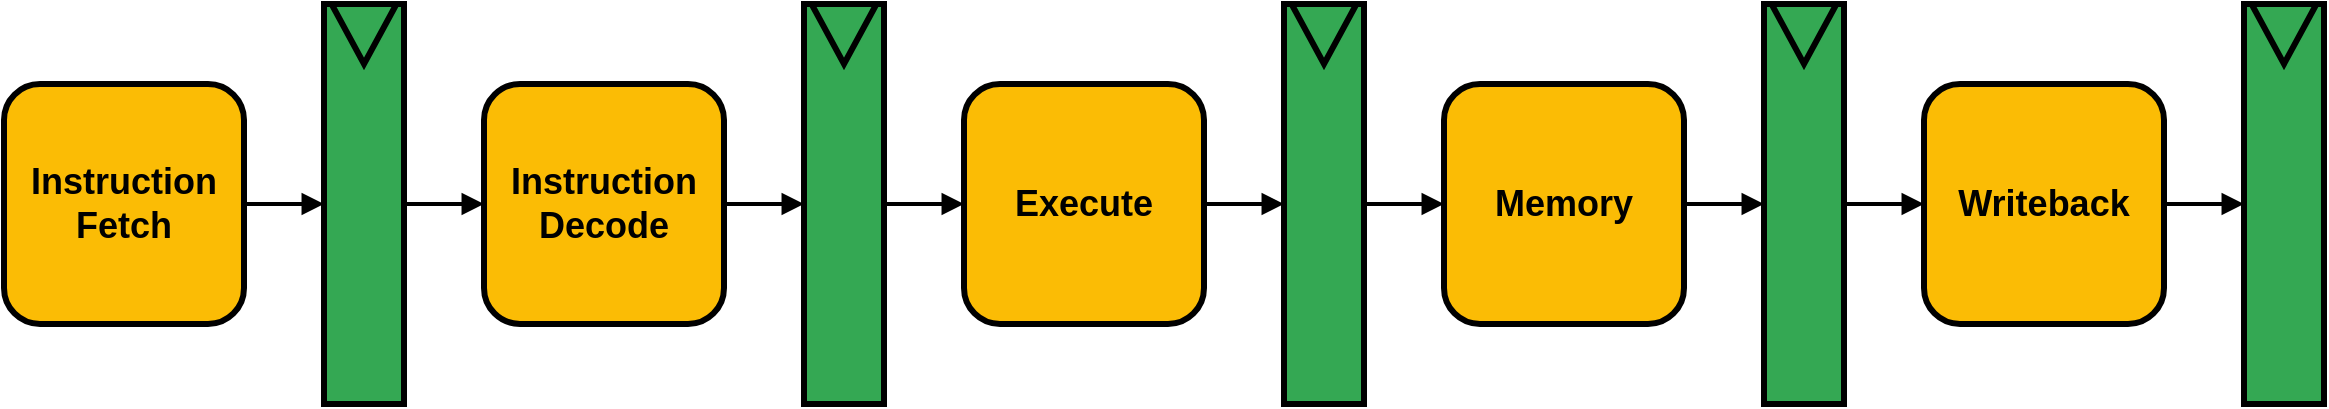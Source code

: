<mxfile version="12.7.9" type="github">
  <diagram id="WYQ0EKGaTdQDwDzypScY" name="Page-1">
    <mxGraphModel dx="1412" dy="780" grid="1" gridSize="10" guides="1" tooltips="1" connect="1" arrows="1" fold="1" page="1" pageScale="1" pageWidth="2400" pageHeight="2400" math="0" shadow="0">
      <root>
        <mxCell id="0" />
        <mxCell id="1" parent="0" />
        <mxCell id="6LRrsfSN_h_5h9MIMcUI-21" style="edgeStyle=orthogonalEdgeStyle;rounded=0;orthogonalLoop=1;jettySize=auto;html=1;exitX=1;exitY=0.5;exitDx=0;exitDy=0;entryX=0;entryY=0.5;entryDx=0;entryDy=0;strokeWidth=2;endArrow=block;endFill=1;" edge="1" parent="1" source="6LRrsfSN_h_5h9MIMcUI-1" target="6LRrsfSN_h_5h9MIMcUI-2">
          <mxGeometry relative="1" as="geometry" />
        </mxCell>
        <mxCell id="6LRrsfSN_h_5h9MIMcUI-1" value="&lt;b&gt;&lt;font style=&quot;font-size: 18px&quot;&gt;Instruction Fetch&lt;/font&gt;&lt;/b&gt;" style="whiteSpace=wrap;html=1;aspect=fixed;rounded=1;fillColor=#FBBC05;strokeWidth=3;" vertex="1" parent="1">
          <mxGeometry x="200" y="320" width="120" height="120" as="geometry" />
        </mxCell>
        <mxCell id="6LRrsfSN_h_5h9MIMcUI-4" value="" style="group" vertex="1" connectable="0" parent="1">
          <mxGeometry x="360" y="280" width="40" height="200" as="geometry" />
        </mxCell>
        <mxCell id="6LRrsfSN_h_5h9MIMcUI-2" value="" style="rounded=0;whiteSpace=wrap;html=1;strokeWidth=3;fillColor=#34A853;" vertex="1" parent="6LRrsfSN_h_5h9MIMcUI-4">
          <mxGeometry width="40" height="200" as="geometry" />
        </mxCell>
        <mxCell id="6LRrsfSN_h_5h9MIMcUI-3" value="" style="triangle;whiteSpace=wrap;html=1;rounded=0;strokeWidth=3;fillColor=#34A853;rotation=90;" vertex="1" parent="6LRrsfSN_h_5h9MIMcUI-4">
          <mxGeometry x="5" y="-1.25" width="30" height="32.5" as="geometry" />
        </mxCell>
        <mxCell id="6LRrsfSN_h_5h9MIMcUI-23" value="" style="edgeStyle=orthogonalEdgeStyle;rounded=0;orthogonalLoop=1;jettySize=auto;html=1;endArrow=block;endFill=1;strokeWidth=2;" edge="1" parent="1" source="6LRrsfSN_h_5h9MIMcUI-5" target="6LRrsfSN_h_5h9MIMcUI-7">
          <mxGeometry relative="1" as="geometry" />
        </mxCell>
        <mxCell id="6LRrsfSN_h_5h9MIMcUI-5" value="&lt;b&gt;&lt;font style=&quot;font-size: 18px&quot;&gt;Instruction&lt;br&gt;Decode&lt;br&gt;&lt;/font&gt;&lt;/b&gt;" style="whiteSpace=wrap;html=1;aspect=fixed;rounded=1;fillColor=#FBBC05;strokeWidth=3;" vertex="1" parent="1">
          <mxGeometry x="440" y="320" width="120" height="120" as="geometry" />
        </mxCell>
        <mxCell id="6LRrsfSN_h_5h9MIMcUI-6" value="" style="group" vertex="1" connectable="0" parent="1">
          <mxGeometry x="600" y="280" width="40" height="200" as="geometry" />
        </mxCell>
        <mxCell id="6LRrsfSN_h_5h9MIMcUI-7" value="" style="rounded=0;whiteSpace=wrap;html=1;strokeWidth=3;fillColor=#34A853;" vertex="1" parent="6LRrsfSN_h_5h9MIMcUI-6">
          <mxGeometry width="40" height="200" as="geometry" />
        </mxCell>
        <mxCell id="6LRrsfSN_h_5h9MIMcUI-8" value="" style="triangle;whiteSpace=wrap;html=1;rounded=0;strokeWidth=3;fillColor=#34A853;rotation=90;" vertex="1" parent="6LRrsfSN_h_5h9MIMcUI-6">
          <mxGeometry x="5" y="-1.25" width="30" height="32.5" as="geometry" />
        </mxCell>
        <mxCell id="6LRrsfSN_h_5h9MIMcUI-25" value="" style="edgeStyle=orthogonalEdgeStyle;rounded=0;orthogonalLoop=1;jettySize=auto;html=1;endArrow=block;endFill=1;strokeWidth=2;" edge="1" parent="1" source="6LRrsfSN_h_5h9MIMcUI-9" target="6LRrsfSN_h_5h9MIMcUI-11">
          <mxGeometry relative="1" as="geometry" />
        </mxCell>
        <mxCell id="6LRrsfSN_h_5h9MIMcUI-9" value="&lt;b&gt;&lt;font style=&quot;font-size: 18px&quot;&gt;Execute&lt;/font&gt;&lt;/b&gt;" style="whiteSpace=wrap;html=1;aspect=fixed;rounded=1;fillColor=#FBBC05;strokeWidth=3;" vertex="1" parent="1">
          <mxGeometry x="680" y="320" width="120" height="120" as="geometry" />
        </mxCell>
        <mxCell id="6LRrsfSN_h_5h9MIMcUI-10" value="" style="group" vertex="1" connectable="0" parent="1">
          <mxGeometry x="840" y="280" width="40" height="200" as="geometry" />
        </mxCell>
        <mxCell id="6LRrsfSN_h_5h9MIMcUI-11" value="" style="rounded=0;whiteSpace=wrap;html=1;strokeWidth=3;fillColor=#34A853;" vertex="1" parent="6LRrsfSN_h_5h9MIMcUI-10">
          <mxGeometry width="40" height="200" as="geometry" />
        </mxCell>
        <mxCell id="6LRrsfSN_h_5h9MIMcUI-12" value="" style="triangle;whiteSpace=wrap;html=1;rounded=0;strokeWidth=3;fillColor=#34A853;rotation=90;" vertex="1" parent="6LRrsfSN_h_5h9MIMcUI-10">
          <mxGeometry x="5" y="-1.25" width="30" height="32.5" as="geometry" />
        </mxCell>
        <mxCell id="6LRrsfSN_h_5h9MIMcUI-27" value="" style="edgeStyle=orthogonalEdgeStyle;rounded=0;orthogonalLoop=1;jettySize=auto;html=1;endArrow=block;endFill=1;strokeWidth=2;" edge="1" parent="1" source="6LRrsfSN_h_5h9MIMcUI-13" target="6LRrsfSN_h_5h9MIMcUI-15">
          <mxGeometry relative="1" as="geometry" />
        </mxCell>
        <mxCell id="6LRrsfSN_h_5h9MIMcUI-13" value="&lt;b&gt;&lt;font style=&quot;font-size: 18px&quot;&gt;Memory&lt;/font&gt;&lt;/b&gt;" style="whiteSpace=wrap;html=1;aspect=fixed;rounded=1;fillColor=#FBBC05;strokeWidth=3;" vertex="1" parent="1">
          <mxGeometry x="920" y="320" width="120" height="120" as="geometry" />
        </mxCell>
        <mxCell id="6LRrsfSN_h_5h9MIMcUI-14" value="" style="group" vertex="1" connectable="0" parent="1">
          <mxGeometry x="1080" y="280" width="40" height="200" as="geometry" />
        </mxCell>
        <mxCell id="6LRrsfSN_h_5h9MIMcUI-15" value="" style="rounded=0;whiteSpace=wrap;html=1;strokeWidth=3;fillColor=#34A853;" vertex="1" parent="6LRrsfSN_h_5h9MIMcUI-14">
          <mxGeometry width="40" height="200" as="geometry" />
        </mxCell>
        <mxCell id="6LRrsfSN_h_5h9MIMcUI-16" value="" style="triangle;whiteSpace=wrap;html=1;rounded=0;strokeWidth=3;fillColor=#34A853;rotation=90;" vertex="1" parent="6LRrsfSN_h_5h9MIMcUI-14">
          <mxGeometry x="5" y="-1.25" width="30" height="32.5" as="geometry" />
        </mxCell>
        <mxCell id="6LRrsfSN_h_5h9MIMcUI-29" value="" style="edgeStyle=orthogonalEdgeStyle;rounded=0;orthogonalLoop=1;jettySize=auto;html=1;endArrow=block;endFill=1;strokeWidth=2;" edge="1" parent="1" source="6LRrsfSN_h_5h9MIMcUI-17" target="6LRrsfSN_h_5h9MIMcUI-19">
          <mxGeometry relative="1" as="geometry" />
        </mxCell>
        <mxCell id="6LRrsfSN_h_5h9MIMcUI-17" value="&lt;b&gt;&lt;font style=&quot;font-size: 18px&quot;&gt;Writeback&lt;/font&gt;&lt;/b&gt;" style="whiteSpace=wrap;html=1;aspect=fixed;rounded=1;fillColor=#FBBC05;strokeWidth=3;" vertex="1" parent="1">
          <mxGeometry x="1160" y="320" width="120" height="120" as="geometry" />
        </mxCell>
        <mxCell id="6LRrsfSN_h_5h9MIMcUI-18" value="" style="group" vertex="1" connectable="0" parent="1">
          <mxGeometry x="1320" y="280" width="40" height="200" as="geometry" />
        </mxCell>
        <mxCell id="6LRrsfSN_h_5h9MIMcUI-19" value="" style="rounded=0;whiteSpace=wrap;html=1;strokeWidth=3;fillColor=#34A853;" vertex="1" parent="6LRrsfSN_h_5h9MIMcUI-18">
          <mxGeometry width="40" height="200" as="geometry" />
        </mxCell>
        <mxCell id="6LRrsfSN_h_5h9MIMcUI-20" value="" style="triangle;whiteSpace=wrap;html=1;rounded=0;strokeWidth=3;fillColor=#34A853;rotation=90;" vertex="1" parent="6LRrsfSN_h_5h9MIMcUI-18">
          <mxGeometry x="5" y="-1.25" width="30" height="32.5" as="geometry" />
        </mxCell>
        <mxCell id="6LRrsfSN_h_5h9MIMcUI-22" style="edgeStyle=orthogonalEdgeStyle;rounded=0;orthogonalLoop=1;jettySize=auto;html=1;exitX=1;exitY=0.5;exitDx=0;exitDy=0;entryX=0;entryY=0.5;entryDx=0;entryDy=0;endArrow=block;endFill=1;strokeWidth=2;" edge="1" parent="1" source="6LRrsfSN_h_5h9MIMcUI-2" target="6LRrsfSN_h_5h9MIMcUI-5">
          <mxGeometry relative="1" as="geometry" />
        </mxCell>
        <mxCell id="6LRrsfSN_h_5h9MIMcUI-24" value="" style="edgeStyle=orthogonalEdgeStyle;rounded=0;orthogonalLoop=1;jettySize=auto;html=1;endArrow=block;endFill=1;strokeWidth=2;" edge="1" parent="1" source="6LRrsfSN_h_5h9MIMcUI-7" target="6LRrsfSN_h_5h9MIMcUI-9">
          <mxGeometry relative="1" as="geometry" />
        </mxCell>
        <mxCell id="6LRrsfSN_h_5h9MIMcUI-26" value="" style="edgeStyle=orthogonalEdgeStyle;rounded=0;orthogonalLoop=1;jettySize=auto;html=1;endArrow=block;endFill=1;strokeWidth=2;" edge="1" parent="1" source="6LRrsfSN_h_5h9MIMcUI-11" target="6LRrsfSN_h_5h9MIMcUI-13">
          <mxGeometry relative="1" as="geometry" />
        </mxCell>
        <mxCell id="6LRrsfSN_h_5h9MIMcUI-28" value="" style="edgeStyle=orthogonalEdgeStyle;rounded=0;orthogonalLoop=1;jettySize=auto;html=1;endArrow=block;endFill=1;strokeWidth=2;" edge="1" parent="1" source="6LRrsfSN_h_5h9MIMcUI-15" target="6LRrsfSN_h_5h9MIMcUI-17">
          <mxGeometry relative="1" as="geometry" />
        </mxCell>
      </root>
    </mxGraphModel>
  </diagram>
</mxfile>
